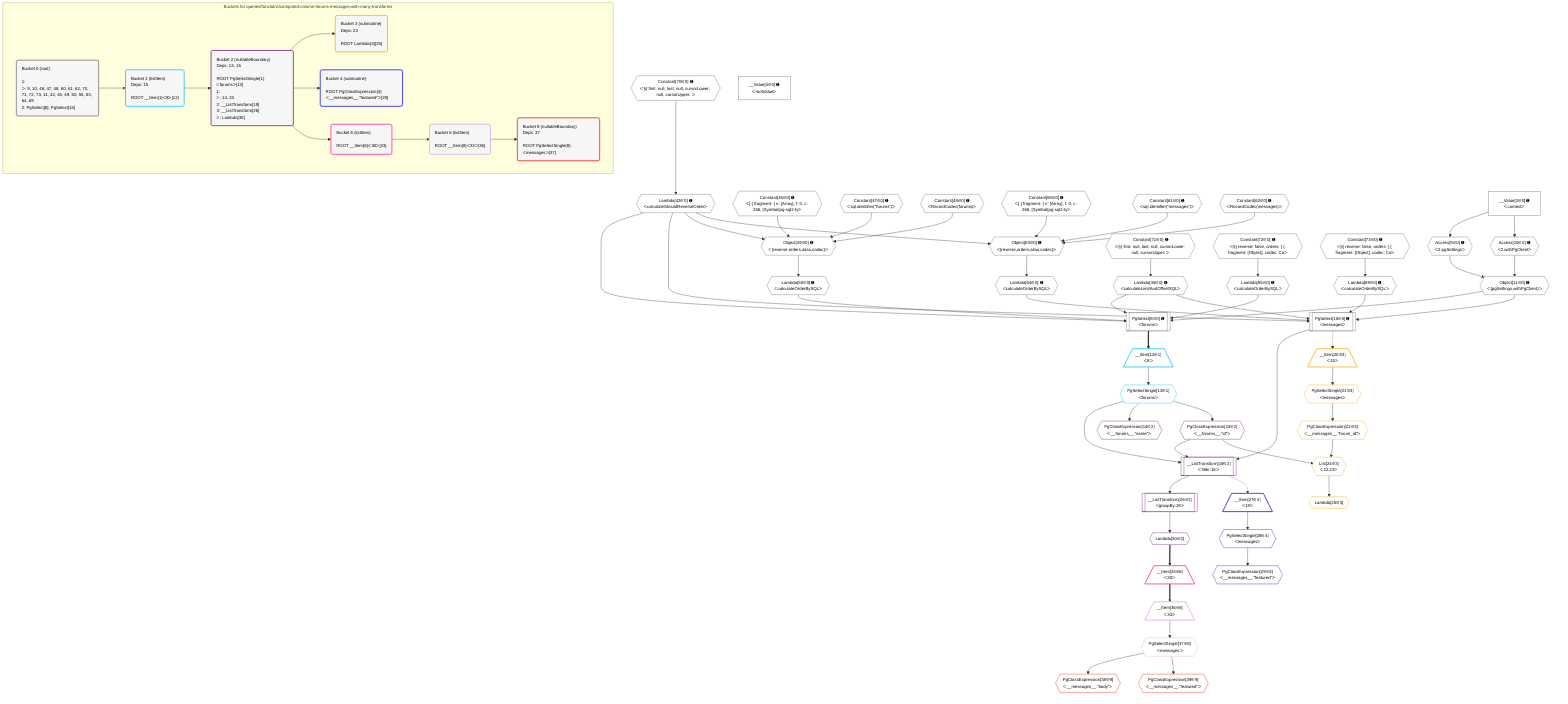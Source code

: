 %%{init: {'themeVariables': { 'fontSize': '12px'}}}%%
graph TD
    classDef path fill:#eee,stroke:#000,color:#000
    classDef plan fill:#fff,stroke-width:1px,color:#000
    classDef itemplan fill:#fff,stroke-width:2px,color:#000
    classDef unbatchedplan fill:#dff,stroke-width:1px,color:#000
    classDef sideeffectplan fill:#fcc,stroke-width:2px,color:#000
    classDef bucket fill:#f6f6f6,color:#000,stroke-width:2px,text-align:left


    %% plan dependencies
    PgSelect8[["PgSelect[8∈0] ➊<br />ᐸforumsᐳ"]]:::plan
    Object11{{"Object[11∈0] ➊<br />ᐸ{pgSettings,withPgClient}ᐳ"}}:::plan
    Lambda42{{"Lambda[42∈0] ➊<br />ᐸcalculateShouldReverseOrderᐳ"}}:::plan
    Lambda45{{"Lambda[45∈0] ➊<br />ᐸcalculateLimitAndOffsetSQLᐳ"}}:::plan
    Lambda50{{"Lambda[50∈0] ➊<br />ᐸcalculateOrderBySQLᐳ"}}:::plan
    Lambda55{{"Lambda[55∈0] ➊<br />ᐸcalculateOrderBySQLᐳ"}}:::plan
    Object11 & Lambda42 & Lambda45 & Lambda50 & Lambda55 --> PgSelect8
    PgSelect15[["PgSelect[15∈0] ➊<br />ᐸmessagesᐳ"]]:::plan
    Lambda64{{"Lambda[64∈0] ➊<br />ᐸcalculateOrderBySQLᐳ"}}:::plan
    Lambda69{{"Lambda[69∈0] ➊<br />ᐸcalculateOrderBySQLᐳ"}}:::plan
    Object11 & Lambda42 & Lambda45 & Lambda64 & Lambda69 --> PgSelect15
    Object49{{"Object[49∈0] ➊<br />ᐸ{reverse,orders,alias,codec}ᐳ"}}:::plan
    Constant46{{"Constant[46∈0] ➊<br />ᐸ[ { fragment: { n: [Array], f: 0, c: 266, [Symbol(pg-sql2-tyᐳ"}}:::plan
    Constant47{{"Constant[47∈0] ➊<br />ᐸsql.identifier(”forums”)ᐳ"}}:::plan
    Constant48{{"Constant[48∈0] ➊<br />ᐸRecordCodec(forums)ᐳ"}}:::plan
    Lambda42 & Constant46 & Constant47 & Constant48 --> Object49
    Object63{{"Object[63∈0] ➊<br />ᐸ{reverse,orders,alias,codec}ᐳ"}}:::plan
    Constant60{{"Constant[60∈0] ➊<br />ᐸ[ { fragment: { n: [Array], f: 0, c: 266, [Symbol(pg-sql2-tyᐳ"}}:::plan
    Constant61{{"Constant[61∈0] ➊<br />ᐸsql.identifier(”messages”)ᐳ"}}:::plan
    Constant62{{"Constant[62∈0] ➊<br />ᐸRecordCodec(messages)ᐳ"}}:::plan
    Lambda42 & Constant60 & Constant61 & Constant62 --> Object63
    Access9{{"Access[9∈0] ➊<br />ᐸ2.pgSettingsᐳ"}}:::plan
    Access10{{"Access[10∈0] ➊<br />ᐸ2.withPgClientᐳ"}}:::plan
    Access9 & Access10 --> Object11
    __Value2["__Value[2∈0] ➊<br />ᐸcontextᐳ"]:::plan
    __Value2 --> Access9
    __Value2 --> Access10
    Constant70{{"Constant[70∈0] ➊<br />ᐸ§{ first: null, last: null, cursorLower: null, cursorUpper: ᐳ"}}:::plan
    Constant70 --> Lambda42
    Constant71{{"Constant[71∈0] ➊<br />ᐸ§{ first: null, last: null, cursorLower: null, cursorUpper: ᐳ"}}:::plan
    Constant71 --> Lambda45
    Object49 --> Lambda50
    Constant72{{"Constant[72∈0] ➊<br />ᐸ§{ reverse: false, orders: [ { fragment: [Object], codec: Coᐳ"}}:::plan
    Constant72 --> Lambda55
    Object63 --> Lambda64
    Constant73{{"Constant[73∈0] ➊<br />ᐸ§{ reverse: false, orders: [ { fragment: [Object], codec: Coᐳ"}}:::plan
    Constant73 --> Lambda69
    __Value4["__Value[4∈0] ➊<br />ᐸrootValueᐳ"]:::plan
    __Item12[/"__Item[12∈1]<br />ᐸ8ᐳ"\]:::itemplan
    PgSelect8 ==> __Item12
    PgSelectSingle13{{"PgSelectSingle[13∈1]<br />ᐸforumsᐳ"}}:::plan
    __Item12 --> PgSelectSingle13
    __ListTransform19[["__ListTransform[19∈2]<br />ᐸfilter:15ᐳ"]]:::plan
    PgClassExpression23{{"PgClassExpression[23∈2]<br />ᐸ__forums__.”id”ᐳ"}}:::plan
    PgSelect15 & PgSelectSingle13 & PgClassExpression23 --> __ListTransform19
    PgClassExpression14{{"PgClassExpression[14∈2]<br />ᐸ__forums__.”name”ᐳ"}}:::plan
    PgSelectSingle13 --> PgClassExpression14
    PgSelectSingle13 --> PgClassExpression23
    __ListTransform26[["__ListTransform[26∈2]<br />ᐸgroupBy:19ᐳ"]]:::plan
    __ListTransform19 --> __ListTransform26
    Lambda30{{"Lambda[30∈2]"}}:::plan
    __ListTransform26 --> Lambda30
    List24{{"List[24∈3]<br />ᐸ22,23ᐳ"}}:::plan
    PgClassExpression22{{"PgClassExpression[22∈3]<br />ᐸ__messages__.”forum_id”ᐳ"}}:::plan
    PgClassExpression22 & PgClassExpression23 --> List24
    __Item20[/"__Item[20∈3]<br />ᐸ15ᐳ"\]:::itemplan
    PgSelect15 -.-> __Item20
    PgSelectSingle21{{"PgSelectSingle[21∈3]<br />ᐸmessagesᐳ"}}:::plan
    __Item20 --> PgSelectSingle21
    PgSelectSingle21 --> PgClassExpression22
    Lambda25{{"Lambda[25∈3]"}}:::plan
    List24 --> Lambda25
    __Item27[/"__Item[27∈4]<br />ᐸ19ᐳ"\]:::itemplan
    __ListTransform19 -.-> __Item27
    PgSelectSingle28{{"PgSelectSingle[28∈4]<br />ᐸmessagesᐳ"}}:::plan
    __Item27 --> PgSelectSingle28
    PgClassExpression29{{"PgClassExpression[29∈4]<br />ᐸ__messages__.”featured”ᐳ"}}:::plan
    PgSelectSingle28 --> PgClassExpression29
    __Item33[/"__Item[33∈6]<br />ᐸ30ᐳ"\]:::itemplan
    Lambda30 ==> __Item33
    __Item36[/"__Item[36∈8]<br />ᐸ33ᐳ"\]:::itemplan
    __Item33 ==> __Item36
    PgSelectSingle37{{"PgSelectSingle[37∈8]<br />ᐸmessagesᐳ"}}:::plan
    __Item36 --> PgSelectSingle37
    PgClassExpression38{{"PgClassExpression[38∈9]<br />ᐸ__messages__.”body”ᐳ"}}:::plan
    PgSelectSingle37 --> PgClassExpression38
    PgClassExpression39{{"PgClassExpression[39∈9]<br />ᐸ__messages__.”featured”ᐳ"}}:::plan
    PgSelectSingle37 --> PgClassExpression39

    %% define steps

    subgraph "Buckets for queries/functions/computed-column-forums-messages-with-many-transforms"
    Bucket0("Bucket 0 (root)<br /><br />1: <br />ᐳ: 9, 10, 46, 47, 48, 60, 61, 62, 70, 71, 72, 73, 11, 42, 45, 49, 50, 55, 63, 64, 69<br />2: PgSelect[8], PgSelect[15]"):::bucket
    classDef bucket0 stroke:#696969
    class Bucket0,__Value2,__Value4,PgSelect8,Access9,Access10,Object11,PgSelect15,Lambda42,Lambda45,Constant46,Constant47,Constant48,Object49,Lambda50,Lambda55,Constant60,Constant61,Constant62,Object63,Lambda64,Lambda69,Constant70,Constant71,Constant72,Constant73 bucket0
    Bucket1("Bucket 1 (listItem)<br />Deps: 15<br /><br />ROOT __Item{1}ᐸ8ᐳ[12]"):::bucket
    classDef bucket1 stroke:#00bfff
    class Bucket1,__Item12,PgSelectSingle13 bucket1
    Bucket2("Bucket 2 (nullableBoundary)<br />Deps: 13, 15<br /><br />ROOT PgSelectSingle{1}ᐸforumsᐳ[13]<br />1: <br />ᐳ: 14, 23<br />2: __ListTransform[19]<br />3: __ListTransform[26]<br />ᐳ: Lambda[30]"):::bucket
    classDef bucket2 stroke:#7f007f
    class Bucket2,PgClassExpression14,__ListTransform19,PgClassExpression23,__ListTransform26,Lambda30 bucket2
    Bucket3("Bucket 3 (subroutine)<br />Deps: 23<br /><br />ROOT Lambda{3}[25]"):::bucket
    classDef bucket3 stroke:#ffa500
    class Bucket3,__Item20,PgSelectSingle21,PgClassExpression22,List24,Lambda25 bucket3
    Bucket4("Bucket 4 (subroutine)<br /><br />ROOT PgClassExpression{4}ᐸ__messages__.”featured”ᐳ[29]"):::bucket
    classDef bucket4 stroke:#0000ff
    class Bucket4,__Item27,PgSelectSingle28,PgClassExpression29 bucket4
    Bucket6("Bucket 6 (listItem)<br /><br />ROOT __Item{6}ᐸ30ᐳ[33]"):::bucket
    classDef bucket6 stroke:#ff1493
    class Bucket6,__Item33 bucket6
    Bucket8("Bucket 8 (listItem)<br /><br />ROOT __Item{8}ᐸ33ᐳ[36]"):::bucket
    classDef bucket8 stroke:#dda0dd
    class Bucket8,__Item36,PgSelectSingle37 bucket8
    Bucket9("Bucket 9 (nullableBoundary)<br />Deps: 37<br /><br />ROOT PgSelectSingle{8}ᐸmessagesᐳ[37]"):::bucket
    classDef bucket9 stroke:#ff0000
    class Bucket9,PgClassExpression38,PgClassExpression39 bucket9
    Bucket0 --> Bucket1
    Bucket1 --> Bucket2
    Bucket2 --> Bucket3 & Bucket4 & Bucket6
    Bucket6 --> Bucket8
    Bucket8 --> Bucket9
    end